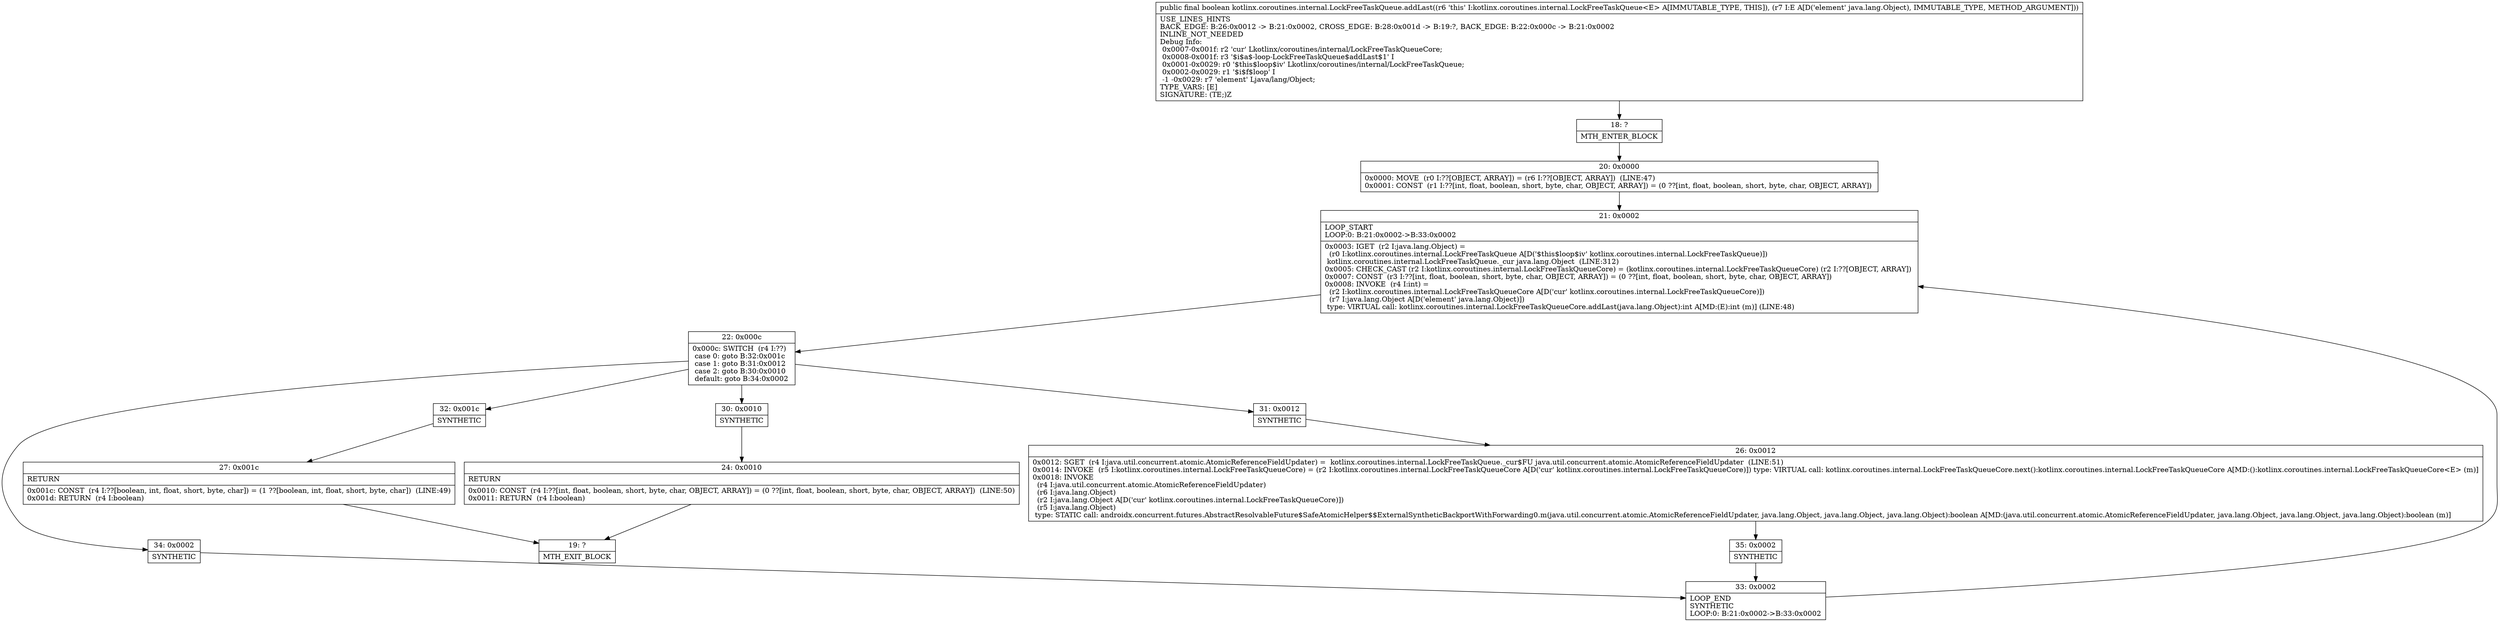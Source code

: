 digraph "CFG forkotlinx.coroutines.internal.LockFreeTaskQueue.addLast(Ljava\/lang\/Object;)Z" {
Node_18 [shape=record,label="{18\:\ ?|MTH_ENTER_BLOCK\l}"];
Node_20 [shape=record,label="{20\:\ 0x0000|0x0000: MOVE  (r0 I:??[OBJECT, ARRAY]) = (r6 I:??[OBJECT, ARRAY])  (LINE:47)\l0x0001: CONST  (r1 I:??[int, float, boolean, short, byte, char, OBJECT, ARRAY]) = (0 ??[int, float, boolean, short, byte, char, OBJECT, ARRAY]) \l}"];
Node_21 [shape=record,label="{21\:\ 0x0002|LOOP_START\lLOOP:0: B:21:0x0002\-\>B:33:0x0002\l|0x0003: IGET  (r2 I:java.lang.Object) = \l  (r0 I:kotlinx.coroutines.internal.LockFreeTaskQueue A[D('$this$loop$iv' kotlinx.coroutines.internal.LockFreeTaskQueue)])\l kotlinx.coroutines.internal.LockFreeTaskQueue._cur java.lang.Object  (LINE:312)\l0x0005: CHECK_CAST (r2 I:kotlinx.coroutines.internal.LockFreeTaskQueueCore) = (kotlinx.coroutines.internal.LockFreeTaskQueueCore) (r2 I:??[OBJECT, ARRAY]) \l0x0007: CONST  (r3 I:??[int, float, boolean, short, byte, char, OBJECT, ARRAY]) = (0 ??[int, float, boolean, short, byte, char, OBJECT, ARRAY]) \l0x0008: INVOKE  (r4 I:int) = \l  (r2 I:kotlinx.coroutines.internal.LockFreeTaskQueueCore A[D('cur' kotlinx.coroutines.internal.LockFreeTaskQueueCore)])\l  (r7 I:java.lang.Object A[D('element' java.lang.Object)])\l type: VIRTUAL call: kotlinx.coroutines.internal.LockFreeTaskQueueCore.addLast(java.lang.Object):int A[MD:(E):int (m)] (LINE:48)\l}"];
Node_22 [shape=record,label="{22\:\ 0x000c|0x000c: SWITCH  (r4 I:??)\l case 0: goto B:32:0x001c\l case 1: goto B:31:0x0012\l case 2: goto B:30:0x0010\l default: goto B:34:0x0002 \l}"];
Node_30 [shape=record,label="{30\:\ 0x0010|SYNTHETIC\l}"];
Node_24 [shape=record,label="{24\:\ 0x0010|RETURN\l|0x0010: CONST  (r4 I:??[int, float, boolean, short, byte, char, OBJECT, ARRAY]) = (0 ??[int, float, boolean, short, byte, char, OBJECT, ARRAY])  (LINE:50)\l0x0011: RETURN  (r4 I:boolean) \l}"];
Node_19 [shape=record,label="{19\:\ ?|MTH_EXIT_BLOCK\l}"];
Node_31 [shape=record,label="{31\:\ 0x0012|SYNTHETIC\l}"];
Node_26 [shape=record,label="{26\:\ 0x0012|0x0012: SGET  (r4 I:java.util.concurrent.atomic.AtomicReferenceFieldUpdater) =  kotlinx.coroutines.internal.LockFreeTaskQueue._cur$FU java.util.concurrent.atomic.AtomicReferenceFieldUpdater  (LINE:51)\l0x0014: INVOKE  (r5 I:kotlinx.coroutines.internal.LockFreeTaskQueueCore) = (r2 I:kotlinx.coroutines.internal.LockFreeTaskQueueCore A[D('cur' kotlinx.coroutines.internal.LockFreeTaskQueueCore)]) type: VIRTUAL call: kotlinx.coroutines.internal.LockFreeTaskQueueCore.next():kotlinx.coroutines.internal.LockFreeTaskQueueCore A[MD:():kotlinx.coroutines.internal.LockFreeTaskQueueCore\<E\> (m)]\l0x0018: INVOKE  \l  (r4 I:java.util.concurrent.atomic.AtomicReferenceFieldUpdater)\l  (r6 I:java.lang.Object)\l  (r2 I:java.lang.Object A[D('cur' kotlinx.coroutines.internal.LockFreeTaskQueueCore)])\l  (r5 I:java.lang.Object)\l type: STATIC call: androidx.concurrent.futures.AbstractResolvableFuture$SafeAtomicHelper$$ExternalSyntheticBackportWithForwarding0.m(java.util.concurrent.atomic.AtomicReferenceFieldUpdater, java.lang.Object, java.lang.Object, java.lang.Object):boolean A[MD:(java.util.concurrent.atomic.AtomicReferenceFieldUpdater, java.lang.Object, java.lang.Object, java.lang.Object):boolean (m)]\l}"];
Node_35 [shape=record,label="{35\:\ 0x0002|SYNTHETIC\l}"];
Node_33 [shape=record,label="{33\:\ 0x0002|LOOP_END\lSYNTHETIC\lLOOP:0: B:21:0x0002\-\>B:33:0x0002\l}"];
Node_32 [shape=record,label="{32\:\ 0x001c|SYNTHETIC\l}"];
Node_27 [shape=record,label="{27\:\ 0x001c|RETURN\l|0x001c: CONST  (r4 I:??[boolean, int, float, short, byte, char]) = (1 ??[boolean, int, float, short, byte, char])  (LINE:49)\l0x001d: RETURN  (r4 I:boolean) \l}"];
Node_34 [shape=record,label="{34\:\ 0x0002|SYNTHETIC\l}"];
MethodNode[shape=record,label="{public final boolean kotlinx.coroutines.internal.LockFreeTaskQueue.addLast((r6 'this' I:kotlinx.coroutines.internal.LockFreeTaskQueue\<E\> A[IMMUTABLE_TYPE, THIS]), (r7 I:E A[D('element' java.lang.Object), IMMUTABLE_TYPE, METHOD_ARGUMENT]))  | USE_LINES_HINTS\lBACK_EDGE: B:26:0x0012 \-\> B:21:0x0002, CROSS_EDGE: B:28:0x001d \-\> B:19:?, BACK_EDGE: B:22:0x000c \-\> B:21:0x0002\lINLINE_NOT_NEEDED\lDebug Info:\l  0x0007\-0x001f: r2 'cur' Lkotlinx\/coroutines\/internal\/LockFreeTaskQueueCore;\l  0x0008\-0x001f: r3 '$i$a$\-loop\-LockFreeTaskQueue$addLast$1' I\l  0x0001\-0x0029: r0 '$this$loop$iv' Lkotlinx\/coroutines\/internal\/LockFreeTaskQueue;\l  0x0002\-0x0029: r1 '$i$f$loop' I\l  \-1 \-0x0029: r7 'element' Ljava\/lang\/Object;\lTYPE_VARS: [E]\lSIGNATURE: (TE;)Z\l}"];
MethodNode -> Node_18;Node_18 -> Node_20;
Node_20 -> Node_21;
Node_21 -> Node_22;
Node_22 -> Node_30;
Node_22 -> Node_31;
Node_22 -> Node_32;
Node_22 -> Node_34;
Node_30 -> Node_24;
Node_24 -> Node_19;
Node_31 -> Node_26;
Node_26 -> Node_35;
Node_35 -> Node_33;
Node_33 -> Node_21;
Node_32 -> Node_27;
Node_27 -> Node_19;
Node_34 -> Node_33;
}

